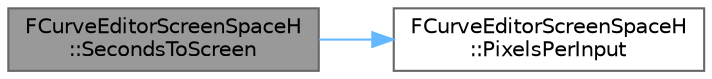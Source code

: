 digraph "FCurveEditorScreenSpaceH::SecondsToScreen"
{
 // INTERACTIVE_SVG=YES
 // LATEX_PDF_SIZE
  bgcolor="transparent";
  edge [fontname=Helvetica,fontsize=10,labelfontname=Helvetica,labelfontsize=10];
  node [fontname=Helvetica,fontsize=10,shape=box,height=0.2,width=0.4];
  rankdir="LR";
  Node1 [id="Node000001",label="FCurveEditorScreenSpaceH\l::SecondsToScreen",height=0.2,width=0.4,color="gray40", fillcolor="grey60", style="filled", fontcolor="black",tooltip="Convert a value in seconds to a horizontal screen position in slate units."];
  Node1 -> Node2 [id="edge1_Node000001_Node000002",color="steelblue1",style="solid",tooltip=" "];
  Node2 [id="Node000002",label="FCurveEditorScreenSpaceH\l::PixelsPerInput",height=0.2,width=0.4,color="grey40", fillcolor="white", style="filled",URL="$dd/d2d/structFCurveEditorScreenSpaceH.html#a2c6870195491e56be67218e690f8603f",tooltip="Retrieve the number of slate units per input value."];
}
